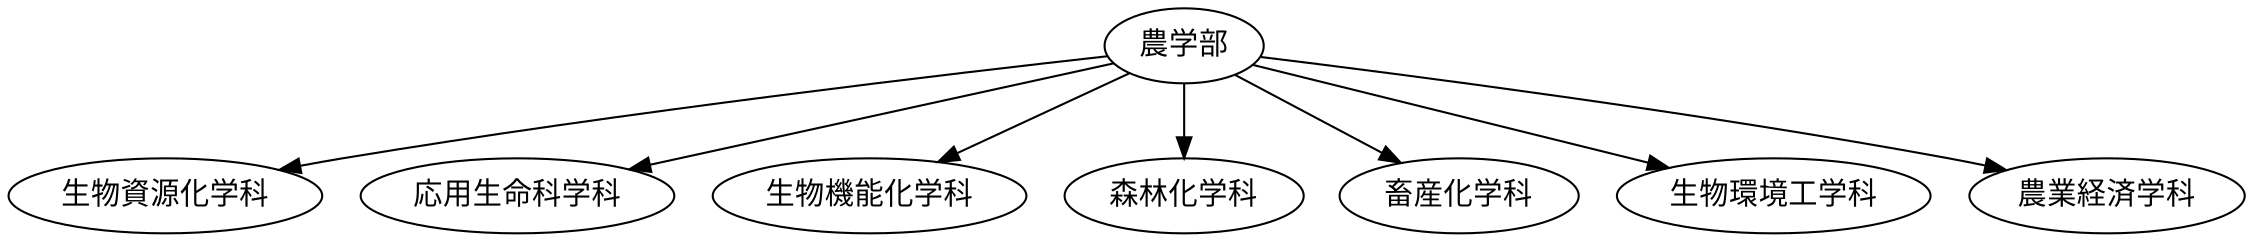// The Round Table
digraph "hello world" {
	"生物資源化学科"
	"応用生命科学科"
	"生物機能化学科"
	"森林化学科"
	"畜産化学科"
	"生物環境工学科"
	"農業経済学科"
	"農学部" -> "生物資源化学科"
	"農学部" -> "応用生命科学科"
	"農学部" -> "生物機能化学科"
	"農学部" -> "森林化学科"
	"農学部" -> "畜産化学科"
	"農学部" -> "生物環境工学科"
	"農学部" -> "農業経済学科"
	overlap=false
}
